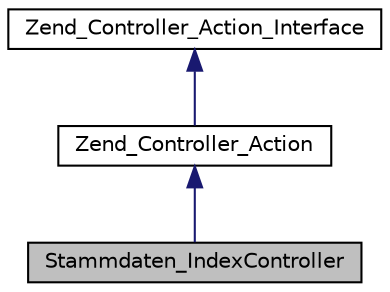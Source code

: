 digraph G
{
  edge [fontname="Helvetica",fontsize="10",labelfontname="Helvetica",labelfontsize="10"];
  node [fontname="Helvetica",fontsize="10",shape=record];
  Node1 [label="Stammdaten_IndexController",height=0.2,width=0.4,color="black", fillcolor="grey75", style="filled" fontcolor="black"];
  Node2 -> Node1 [dir="back",color="midnightblue",fontsize="10",style="solid",fontname="Helvetica"];
  Node2 [label="Zend_Controller_Action",height=0.2,width=0.4,color="black", fillcolor="white", style="filled",URL="$class_zend___controller___action.html"];
  Node3 -> Node2 [dir="back",color="midnightblue",fontsize="10",style="solid",fontname="Helvetica"];
  Node3 [label="Zend_Controller_Action_Interface",height=0.2,width=0.4,color="black", fillcolor="white", style="filled",URL="$interface_zend___controller___action___interface.html"];
}
